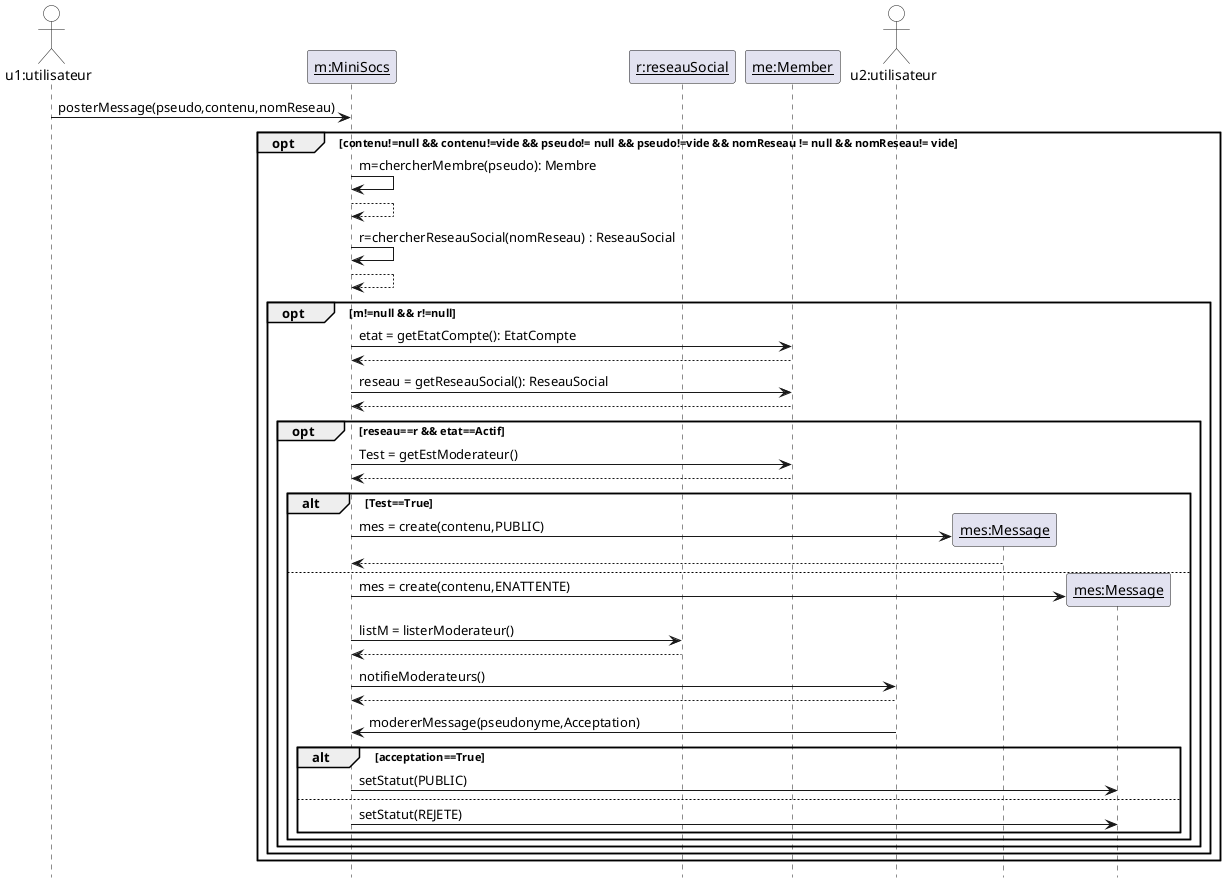 @startuml

'Diagramme de séquence (PlantUML)'

'Configuration charte graphique'
hide footbox
skinparam sequenceParticiantBackgroundColor White
skinparam sequenceActorBackgroundColor White

'Déclaration des acteurs et des participants'
actor "u1:utilisateur" as u1
participant "__m:MiniSocs__" as sys
participant "__r:reseauSocial__" as r
participant "__me:Member__" as m
actor "u2:utilisateur" as u2
'Interaction principale'

u1 -> sys: posterMessage(pseudo,contenu,nomReseau)
opt contenu!=null && contenu!=vide && pseudo!= null && pseudo!=vide && nomReseau != null && nomReseau!= vide
sys-> sys: m=chercherMembre(pseudo): Membre
return
sys-> sys: r=chercherReseauSocial(nomReseau) : ReseauSocial
return
opt m!=null && r!=null
sys-> m : etat = getEtatCompte(): EtatCompte
return
sys-> m : reseau = getReseauSocial(): ReseauSocial
return
opt reseau==r && etat==Actif
sys->m : Test = getEstModerateur()
return
alt Test==True
create "__mes:Message__" as mes
sys-> mes : mes = create(contenu,PUBLIC)
return
else
create "__mes:Message__" as mes2
sys->mes2 : mes = create(contenu,ENATTENTE)
sys->r : listM = listerModerateur()
return
sys->u2 : notifieModerateurs()
return
u2->sys : modererMessage(pseudonyme,Acceptation)
alt acceptation==True
sys->mes2 : setStatut(PUBLIC)
else
sys->mes2 : setStatut(REJETE)
end
end
end
end
end
@enduml
